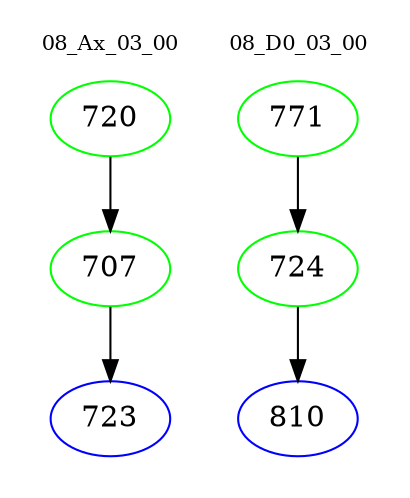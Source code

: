 digraph{
subgraph cluster_0 {
color = white
label = "08_Ax_03_00";
fontsize=10;
T0_720 [label="720", color="green"]
T0_720 -> T0_707 [color="black"]
T0_707 [label="707", color="green"]
T0_707 -> T0_723 [color="black"]
T0_723 [label="723", color="blue"]
}
subgraph cluster_1 {
color = white
label = "08_D0_03_00";
fontsize=10;
T1_771 [label="771", color="green"]
T1_771 -> T1_724 [color="black"]
T1_724 [label="724", color="green"]
T1_724 -> T1_810 [color="black"]
T1_810 [label="810", color="blue"]
}
}
